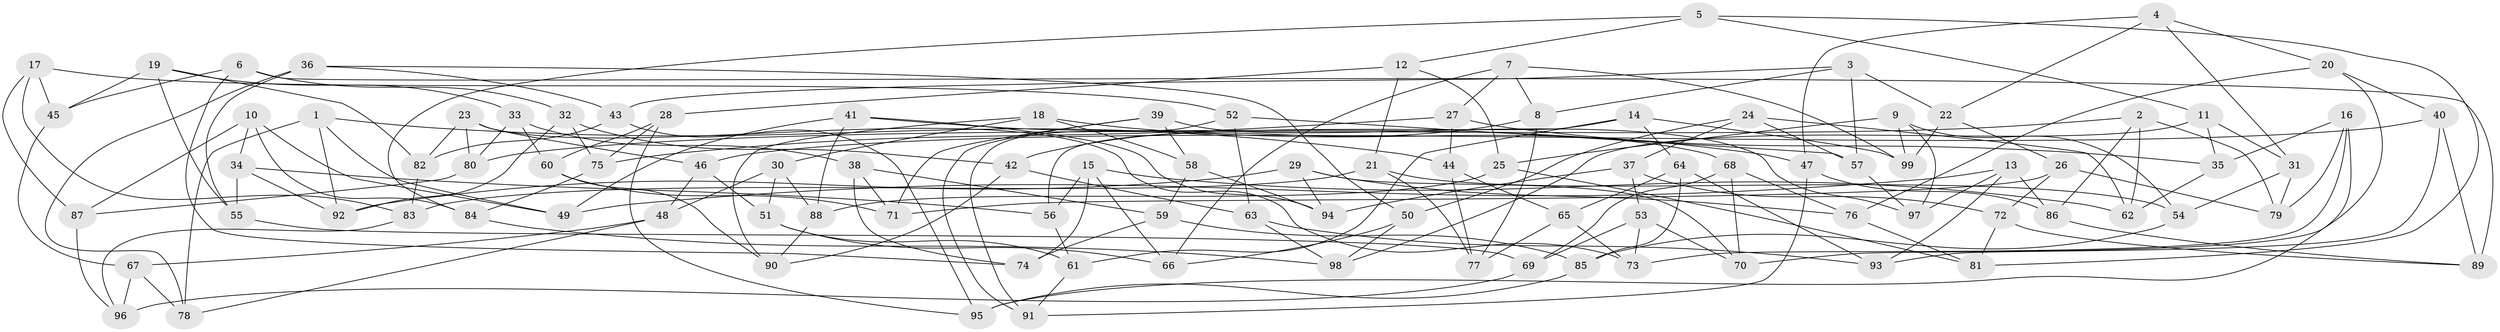 // coarse degree distribution, {11: 0.02, 5: 0.04, 12: 0.04, 10: 0.06, 4: 0.62, 9: 0.08, 7: 0.02, 8: 0.04, 3: 0.08}
// Generated by graph-tools (version 1.1) at 2025/53/03/04/25 22:53:38]
// undirected, 99 vertices, 198 edges
graph export_dot {
  node [color=gray90,style=filled];
  1;
  2;
  3;
  4;
  5;
  6;
  7;
  8;
  9;
  10;
  11;
  12;
  13;
  14;
  15;
  16;
  17;
  18;
  19;
  20;
  21;
  22;
  23;
  24;
  25;
  26;
  27;
  28;
  29;
  30;
  31;
  32;
  33;
  34;
  35;
  36;
  37;
  38;
  39;
  40;
  41;
  42;
  43;
  44;
  45;
  46;
  47;
  48;
  49;
  50;
  51;
  52;
  53;
  54;
  55;
  56;
  57;
  58;
  59;
  60;
  61;
  62;
  63;
  64;
  65;
  66;
  67;
  68;
  69;
  70;
  71;
  72;
  73;
  74;
  75;
  76;
  77;
  78;
  79;
  80;
  81;
  82;
  83;
  84;
  85;
  86;
  87;
  88;
  89;
  90;
  91;
  92;
  93;
  94;
  95;
  96;
  97;
  98;
  99;
  1 -- 78;
  1 -- 44;
  1 -- 92;
  1 -- 49;
  2 -- 79;
  2 -- 62;
  2 -- 86;
  2 -- 80;
  3 -- 8;
  3 -- 43;
  3 -- 22;
  3 -- 57;
  4 -- 22;
  4 -- 31;
  4 -- 47;
  4 -- 20;
  5 -- 11;
  5 -- 81;
  5 -- 84;
  5 -- 12;
  6 -- 74;
  6 -- 45;
  6 -- 89;
  6 -- 32;
  7 -- 27;
  7 -- 8;
  7 -- 66;
  7 -- 99;
  8 -- 77;
  8 -- 42;
  9 -- 25;
  9 -- 97;
  9 -- 54;
  9 -- 99;
  10 -- 49;
  10 -- 84;
  10 -- 34;
  10 -- 87;
  11 -- 31;
  11 -- 98;
  11 -- 35;
  12 -- 28;
  12 -- 25;
  12 -- 21;
  13 -- 97;
  13 -- 93;
  13 -- 86;
  13 -- 49;
  14 -- 64;
  14 -- 61;
  14 -- 99;
  14 -- 56;
  15 -- 62;
  15 -- 74;
  15 -- 56;
  15 -- 66;
  16 -- 35;
  16 -- 79;
  16 -- 95;
  16 -- 73;
  17 -- 83;
  17 -- 52;
  17 -- 87;
  17 -- 45;
  18 -- 30;
  18 -- 58;
  18 -- 90;
  18 -- 47;
  19 -- 82;
  19 -- 55;
  19 -- 45;
  19 -- 33;
  20 -- 76;
  20 -- 40;
  20 -- 70;
  21 -- 83;
  21 -- 54;
  21 -- 77;
  22 -- 99;
  22 -- 26;
  23 -- 82;
  23 -- 46;
  23 -- 80;
  23 -- 73;
  24 -- 50;
  24 -- 62;
  24 -- 37;
  24 -- 57;
  25 -- 88;
  25 -- 81;
  26 -- 79;
  26 -- 72;
  26 -- 71;
  27 -- 35;
  27 -- 75;
  27 -- 44;
  28 -- 75;
  28 -- 95;
  28 -- 60;
  29 -- 76;
  29 -- 92;
  29 -- 94;
  29 -- 70;
  30 -- 48;
  30 -- 51;
  30 -- 88;
  31 -- 54;
  31 -- 79;
  32 -- 92;
  32 -- 75;
  32 -- 42;
  33 -- 60;
  33 -- 80;
  33 -- 38;
  34 -- 92;
  34 -- 55;
  34 -- 56;
  35 -- 62;
  36 -- 50;
  36 -- 78;
  36 -- 43;
  36 -- 55;
  37 -- 94;
  37 -- 53;
  37 -- 72;
  38 -- 74;
  38 -- 71;
  38 -- 59;
  39 -- 58;
  39 -- 97;
  39 -- 71;
  39 -- 91;
  40 -- 89;
  40 -- 93;
  40 -- 46;
  41 -- 49;
  41 -- 88;
  41 -- 68;
  41 -- 94;
  42 -- 63;
  42 -- 90;
  43 -- 82;
  43 -- 95;
  44 -- 77;
  44 -- 65;
  45 -- 67;
  46 -- 51;
  46 -- 48;
  47 -- 91;
  47 -- 86;
  48 -- 78;
  48 -- 67;
  50 -- 66;
  50 -- 98;
  51 -- 61;
  51 -- 66;
  52 -- 91;
  52 -- 57;
  52 -- 63;
  53 -- 69;
  53 -- 70;
  53 -- 73;
  54 -- 85;
  55 -- 69;
  56 -- 61;
  57 -- 97;
  58 -- 94;
  58 -- 59;
  59 -- 74;
  59 -- 85;
  60 -- 71;
  60 -- 90;
  61 -- 91;
  63 -- 98;
  63 -- 93;
  64 -- 85;
  64 -- 93;
  64 -- 65;
  65 -- 73;
  65 -- 77;
  67 -- 78;
  67 -- 96;
  68 -- 76;
  68 -- 69;
  68 -- 70;
  69 -- 96;
  72 -- 89;
  72 -- 81;
  75 -- 84;
  76 -- 81;
  80 -- 87;
  82 -- 83;
  83 -- 96;
  84 -- 98;
  85 -- 95;
  86 -- 89;
  87 -- 96;
  88 -- 90;
}
